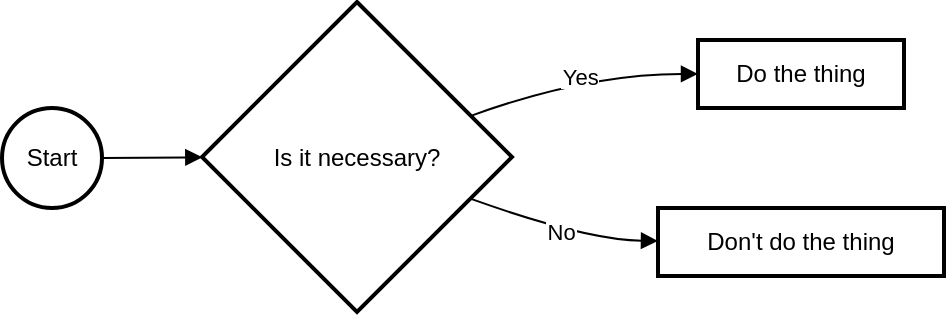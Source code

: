 <mxfile version="21.7.5" type="github">
  <diagram name="第 1 页" id="ljMPjPt3RSlT1g6IB5EU">
    <mxGraphModel>
      <root>
        <mxCell id="0" />
        <mxCell id="1" parent="0" />
        <mxCell id="2" value="Start" style="ellipse;aspect=fixed;strokeWidth=2;whiteSpace=wrap;" vertex="1" parent="1">
          <mxGeometry y="53" width="50" height="50" as="geometry" />
        </mxCell>
        <mxCell id="3" value="Is it necessary?" style="rhombus;strokeWidth=2;whiteSpace=wrap;" vertex="1" parent="1">
          <mxGeometry x="100" width="155" height="155" as="geometry" />
        </mxCell>
        <mxCell id="4" value="Do the thing" style="whiteSpace=wrap;strokeWidth=2;" vertex="1" parent="1">
          <mxGeometry x="348" y="19" width="103" height="34" as="geometry" />
        </mxCell>
        <mxCell id="5" value="Don&#39;t do the thing" style="whiteSpace=wrap;strokeWidth=2;" vertex="1" parent="1">
          <mxGeometry x="328" y="103" width="143" height="34" as="geometry" />
        </mxCell>
        <mxCell id="6" value="" style="curved=1;startArrow=none;endArrow=block;exitX=1.0;exitY=0.494;entryX=0.0;entryY=0.501;" edge="1" parent="1" source="2" target="3">
          <mxGeometry relative="1" as="geometry">
            <Array as="points" />
          </mxGeometry>
        </mxCell>
        <mxCell id="7" value="Yes" style="curved=1;startArrow=none;endArrow=block;exitX=1.003;exitY=0.318;entryX=0.001;entryY=0.499;" edge="1" parent="1" source="3" target="4">
          <mxGeometry relative="1" as="geometry">
            <Array as="points">
              <mxPoint x="292" y="36" />
            </Array>
          </mxGeometry>
        </mxCell>
        <mxCell id="8" value="No" style="curved=1;startArrow=none;endArrow=block;exitX=1.003;exitY=0.685;entryX=0.001;entryY=0.484;" edge="1" parent="1" source="3" target="5">
          <mxGeometry relative="1" as="geometry">
            <Array as="points">
              <mxPoint x="292" y="119" />
            </Array>
          </mxGeometry>
        </mxCell>
      </root>
    </mxGraphModel>
  </diagram>
</mxfile>
